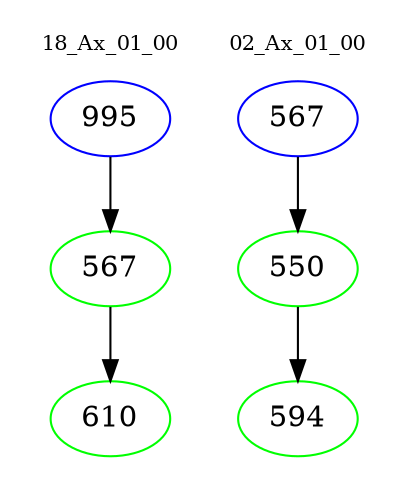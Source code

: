 digraph{
subgraph cluster_0 {
color = white
label = "18_Ax_01_00";
fontsize=10;
T0_995 [label="995", color="blue"]
T0_995 -> T0_567 [color="black"]
T0_567 [label="567", color="green"]
T0_567 -> T0_610 [color="black"]
T0_610 [label="610", color="green"]
}
subgraph cluster_1 {
color = white
label = "02_Ax_01_00";
fontsize=10;
T1_567 [label="567", color="blue"]
T1_567 -> T1_550 [color="black"]
T1_550 [label="550", color="green"]
T1_550 -> T1_594 [color="black"]
T1_594 [label="594", color="green"]
}
}
